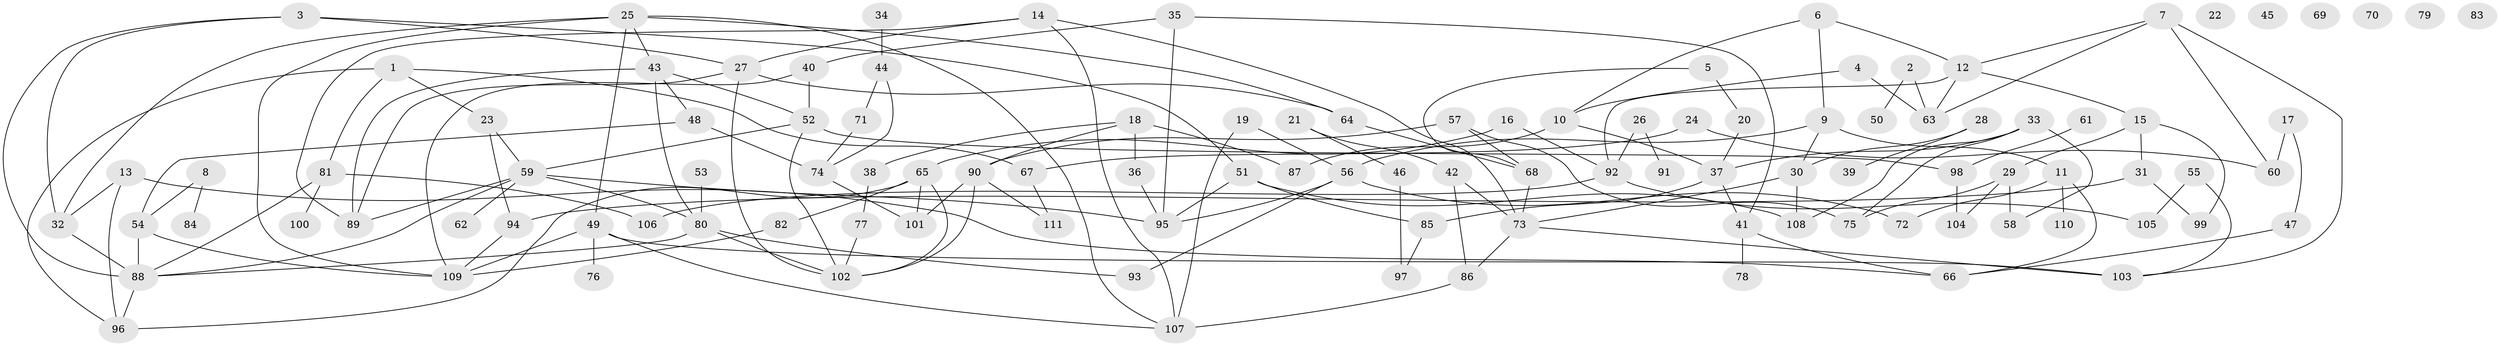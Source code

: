 // coarse degree distribution, {11: 0.022727272727272728, 1: 0.09090909090909091, 12: 0.022727272727272728, 4: 0.1590909090909091, 2: 0.13636363636363635, 7: 0.045454545454545456, 3: 0.13636363636363635, 8: 0.06818181818181818, 5: 0.09090909090909091, 6: 0.06818181818181818, 0: 0.13636363636363635, 13: 0.022727272727272728}
// Generated by graph-tools (version 1.1) at 2025/16/03/04/25 18:16:26]
// undirected, 111 vertices, 166 edges
graph export_dot {
graph [start="1"]
  node [color=gray90,style=filled];
  1;
  2;
  3;
  4;
  5;
  6;
  7;
  8;
  9;
  10;
  11;
  12;
  13;
  14;
  15;
  16;
  17;
  18;
  19;
  20;
  21;
  22;
  23;
  24;
  25;
  26;
  27;
  28;
  29;
  30;
  31;
  32;
  33;
  34;
  35;
  36;
  37;
  38;
  39;
  40;
  41;
  42;
  43;
  44;
  45;
  46;
  47;
  48;
  49;
  50;
  51;
  52;
  53;
  54;
  55;
  56;
  57;
  58;
  59;
  60;
  61;
  62;
  63;
  64;
  65;
  66;
  67;
  68;
  69;
  70;
  71;
  72;
  73;
  74;
  75;
  76;
  77;
  78;
  79;
  80;
  81;
  82;
  83;
  84;
  85;
  86;
  87;
  88;
  89;
  90;
  91;
  92;
  93;
  94;
  95;
  96;
  97;
  98;
  99;
  100;
  101;
  102;
  103;
  104;
  105;
  106;
  107;
  108;
  109;
  110;
  111;
  1 -- 23;
  1 -- 67;
  1 -- 81;
  1 -- 96;
  2 -- 50;
  2 -- 63;
  3 -- 27;
  3 -- 32;
  3 -- 51;
  3 -- 88;
  4 -- 10;
  4 -- 63;
  5 -- 20;
  5 -- 68;
  6 -- 9;
  6 -- 10;
  6 -- 12;
  7 -- 12;
  7 -- 60;
  7 -- 63;
  7 -- 103;
  8 -- 54;
  8 -- 84;
  9 -- 11;
  9 -- 30;
  9 -- 56;
  10 -- 37;
  10 -- 87;
  11 -- 66;
  11 -- 72;
  11 -- 110;
  12 -- 15;
  12 -- 63;
  12 -- 92;
  13 -- 32;
  13 -- 66;
  13 -- 96;
  14 -- 27;
  14 -- 73;
  14 -- 89;
  14 -- 107;
  15 -- 29;
  15 -- 31;
  15 -- 99;
  16 -- 65;
  16 -- 92;
  17 -- 47;
  17 -- 60;
  18 -- 36;
  18 -- 38;
  18 -- 87;
  18 -- 90;
  19 -- 56;
  19 -- 107;
  20 -- 37;
  21 -- 42;
  21 -- 46;
  23 -- 59;
  23 -- 94;
  24 -- 60;
  24 -- 67;
  25 -- 32;
  25 -- 43;
  25 -- 49;
  25 -- 64;
  25 -- 107;
  25 -- 109;
  26 -- 91;
  26 -- 92;
  27 -- 64;
  27 -- 89;
  27 -- 102;
  28 -- 30;
  28 -- 39;
  29 -- 58;
  29 -- 75;
  29 -- 104;
  30 -- 73;
  30 -- 108;
  31 -- 94;
  31 -- 99;
  32 -- 88;
  33 -- 37;
  33 -- 58;
  33 -- 75;
  33 -- 108;
  34 -- 44;
  35 -- 40;
  35 -- 41;
  35 -- 95;
  36 -- 95;
  37 -- 41;
  37 -- 85;
  38 -- 77;
  40 -- 52;
  40 -- 109;
  41 -- 66;
  41 -- 78;
  42 -- 73;
  42 -- 86;
  43 -- 48;
  43 -- 52;
  43 -- 80;
  43 -- 89;
  44 -- 71;
  44 -- 74;
  46 -- 97;
  47 -- 66;
  48 -- 54;
  48 -- 74;
  49 -- 76;
  49 -- 103;
  49 -- 107;
  49 -- 109;
  51 -- 85;
  51 -- 95;
  51 -- 108;
  52 -- 59;
  52 -- 98;
  52 -- 102;
  53 -- 80;
  54 -- 88;
  54 -- 109;
  55 -- 103;
  55 -- 105;
  56 -- 72;
  56 -- 93;
  56 -- 95;
  57 -- 68;
  57 -- 75;
  57 -- 90;
  59 -- 62;
  59 -- 80;
  59 -- 88;
  59 -- 89;
  59 -- 95;
  61 -- 98;
  64 -- 68;
  65 -- 82;
  65 -- 96;
  65 -- 101;
  65 -- 102;
  67 -- 111;
  68 -- 73;
  71 -- 74;
  73 -- 86;
  73 -- 103;
  74 -- 101;
  77 -- 102;
  80 -- 88;
  80 -- 93;
  80 -- 102;
  81 -- 88;
  81 -- 100;
  81 -- 106;
  82 -- 109;
  85 -- 97;
  86 -- 107;
  88 -- 96;
  90 -- 101;
  90 -- 102;
  90 -- 111;
  92 -- 105;
  92 -- 106;
  94 -- 109;
  98 -- 104;
}
